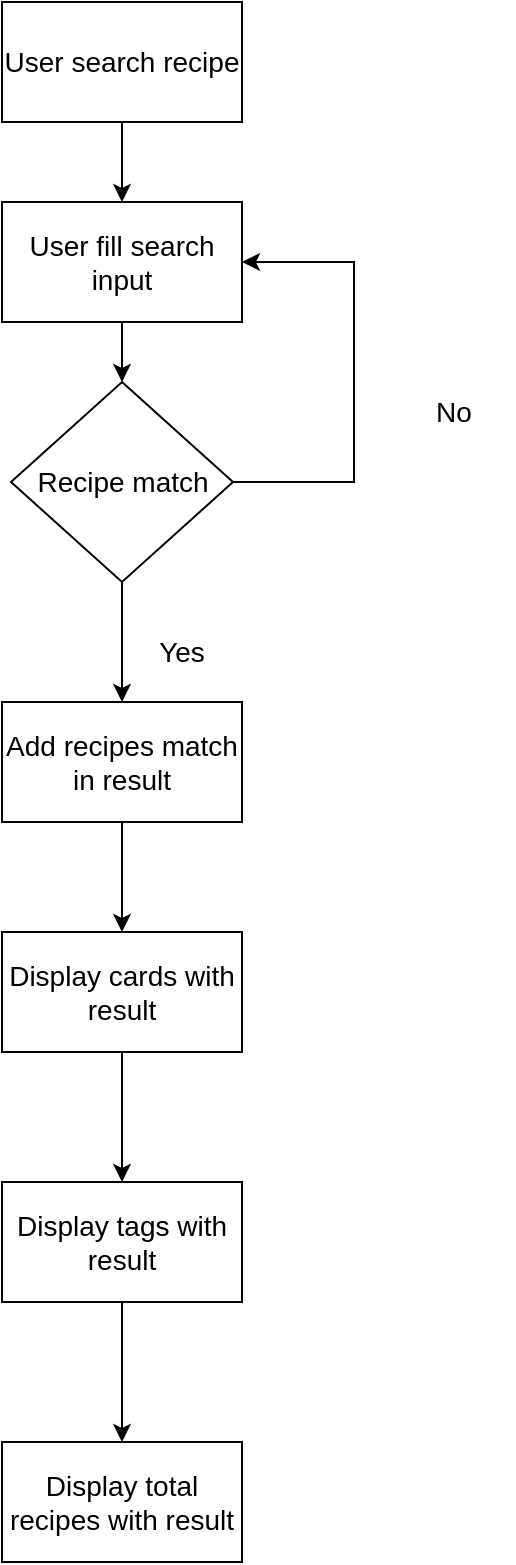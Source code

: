 <mxfile version="22.1.18" type="github">
  <diagram name="Page-1" id="IW9jL5fg127tjISvftam">
    <mxGraphModel dx="2074" dy="1120" grid="1" gridSize="10" guides="1" tooltips="1" connect="1" arrows="1" fold="1" page="1" pageScale="1" pageWidth="827" pageHeight="1169" math="0" shadow="0">
      <root>
        <mxCell id="0" />
        <mxCell id="1" parent="0" />
        <mxCell id="0X1cIiPEp1Rx1hilPjo3-1" value="User search recipe" style="rounded=0;whiteSpace=wrap;html=1;fontSize=14;" parent="1" vertex="1">
          <mxGeometry x="354" y="60" width="120" height="60" as="geometry" />
        </mxCell>
        <mxCell id="0X1cIiPEp1Rx1hilPjo3-10" value="" style="edgeStyle=orthogonalEdgeStyle;rounded=0;orthogonalLoop=1;jettySize=auto;html=1;exitX=0.5;exitY=1;exitDx=0;exitDy=0;entryX=0.5;entryY=0;entryDx=0;entryDy=0;fontSize=14;" parent="1" source="0X1cIiPEp1Rx1hilPjo3-1" target="0X1cIiPEp1Rx1hilPjo3-2" edge="1">
          <mxGeometry relative="1" as="geometry">
            <mxPoint x="470" y="110" as="targetPoint" />
          </mxGeometry>
        </mxCell>
        <mxCell id="0X1cIiPEp1Rx1hilPjo3-2" value="User fill search input" style="rounded=0;whiteSpace=wrap;html=1;fontSize=14;" parent="1" vertex="1">
          <mxGeometry x="354" y="160" width="120" height="60" as="geometry" />
        </mxCell>
        <mxCell id="0X1cIiPEp1Rx1hilPjo3-4" value="Recipe match" style="rhombus;whiteSpace=wrap;html=1;fontSize=14;" parent="1" vertex="1">
          <mxGeometry x="358.5" y="250" width="111" height="100" as="geometry" />
        </mxCell>
        <mxCell id="0X1cIiPEp1Rx1hilPjo3-5" value="Add recipes match&lt;br style=&quot;font-size: 14px;&quot;&gt;in result" style="rounded=0;whiteSpace=wrap;html=1;fontSize=14;" parent="1" vertex="1">
          <mxGeometry x="354" y="410" width="120" height="60" as="geometry" />
        </mxCell>
        <mxCell id="0X1cIiPEp1Rx1hilPjo3-6" value="Display cards with result" style="rounded=0;whiteSpace=wrap;html=1;fontSize=14;" parent="1" vertex="1">
          <mxGeometry x="354" y="525" width="120" height="60" as="geometry" />
        </mxCell>
        <mxCell id="0X1cIiPEp1Rx1hilPjo3-8" value="Display tags with result" style="rounded=0;whiteSpace=wrap;html=1;fontSize=14;" parent="1" vertex="1">
          <mxGeometry x="354" y="650" width="120" height="60" as="geometry" />
        </mxCell>
        <mxCell id="0X1cIiPEp1Rx1hilPjo3-12" value="" style="endArrow=classic;html=1;rounded=0;exitX=0.5;exitY=1;exitDx=0;exitDy=0;entryX=0.5;entryY=0;entryDx=0;entryDy=0;fontSize=14;" parent="1" source="0X1cIiPEp1Rx1hilPjo3-2" target="0X1cIiPEp1Rx1hilPjo3-4" edge="1">
          <mxGeometry width="50" height="50" relative="1" as="geometry">
            <mxPoint x="710" y="600" as="sourcePoint" />
            <mxPoint x="760" y="550" as="targetPoint" />
          </mxGeometry>
        </mxCell>
        <mxCell id="0X1cIiPEp1Rx1hilPjo3-13" value="" style="endArrow=classic;html=1;rounded=0;exitX=0.5;exitY=1;exitDx=0;exitDy=0;entryX=0.5;entryY=0;entryDx=0;entryDy=0;fontSize=14;" parent="1" source="0X1cIiPEp1Rx1hilPjo3-4" target="0X1cIiPEp1Rx1hilPjo3-5" edge="1">
          <mxGeometry width="50" height="50" relative="1" as="geometry">
            <mxPoint x="710" y="600" as="sourcePoint" />
            <mxPoint x="760" y="550" as="targetPoint" />
          </mxGeometry>
        </mxCell>
        <mxCell id="0X1cIiPEp1Rx1hilPjo3-14" value="" style="endArrow=classic;html=1;rounded=0;exitX=0.5;exitY=1;exitDx=0;exitDy=0;entryX=0.5;entryY=0;entryDx=0;entryDy=0;fontSize=14;" parent="1" source="0X1cIiPEp1Rx1hilPjo3-5" target="0X1cIiPEp1Rx1hilPjo3-6" edge="1">
          <mxGeometry width="50" height="50" relative="1" as="geometry">
            <mxPoint x="710" y="600" as="sourcePoint" />
            <mxPoint x="760" y="550" as="targetPoint" />
          </mxGeometry>
        </mxCell>
        <mxCell id="0X1cIiPEp1Rx1hilPjo3-15" value="" style="endArrow=classic;html=1;rounded=0;exitX=0.5;exitY=1;exitDx=0;exitDy=0;entryX=0.5;entryY=0;entryDx=0;entryDy=0;fontSize=14;" parent="1" source="0X1cIiPEp1Rx1hilPjo3-6" target="0X1cIiPEp1Rx1hilPjo3-8" edge="1">
          <mxGeometry width="50" height="50" relative="1" as="geometry">
            <mxPoint x="710" y="600" as="sourcePoint" />
            <mxPoint x="450" y="740" as="targetPoint" />
          </mxGeometry>
        </mxCell>
        <mxCell id="0X1cIiPEp1Rx1hilPjo3-16" value="" style="endArrow=classic;html=1;rounded=0;exitX=1;exitY=0.5;exitDx=0;exitDy=0;entryX=1;entryY=0.5;entryDx=0;entryDy=0;fontSize=14;" parent="1" source="0X1cIiPEp1Rx1hilPjo3-4" target="0X1cIiPEp1Rx1hilPjo3-2" edge="1">
          <mxGeometry width="50" height="50" relative="1" as="geometry">
            <mxPoint x="710" y="600" as="sourcePoint" />
            <mxPoint x="760" y="550" as="targetPoint" />
            <Array as="points">
              <mxPoint x="530" y="300" />
              <mxPoint x="530" y="190" />
            </Array>
          </mxGeometry>
        </mxCell>
        <mxCell id="0X1cIiPEp1Rx1hilPjo3-17" value="Yes" style="text;html=1;strokeColor=none;fillColor=none;align=center;verticalAlign=middle;whiteSpace=wrap;rounded=0;fontSize=14;" parent="1" vertex="1">
          <mxGeometry x="414" y="370" width="60" height="30" as="geometry" />
        </mxCell>
        <mxCell id="0X1cIiPEp1Rx1hilPjo3-18" value="No" style="text;html=1;strokeColor=none;fillColor=none;align=center;verticalAlign=middle;whiteSpace=wrap;rounded=0;fontSize=14;" parent="1" vertex="1">
          <mxGeometry x="550" y="250" width="60" height="30" as="geometry" />
        </mxCell>
        <mxCell id="rdp8Da037zEd8DNnmX8C-1" value="Display total recipes with result" style="rounded=0;whiteSpace=wrap;html=1;fontSize=14;" vertex="1" parent="1">
          <mxGeometry x="354" y="780" width="120" height="60" as="geometry" />
        </mxCell>
        <mxCell id="rdp8Da037zEd8DNnmX8C-2" value="" style="endArrow=classic;html=1;rounded=0;exitX=0.5;exitY=1;exitDx=0;exitDy=0;entryX=0.5;entryY=0;entryDx=0;entryDy=0;fontSize=14;" edge="1" parent="1" source="0X1cIiPEp1Rx1hilPjo3-8" target="rdp8Da037zEd8DNnmX8C-1">
          <mxGeometry width="50" height="50" relative="1" as="geometry">
            <mxPoint x="390" y="600" as="sourcePoint" />
            <mxPoint x="440" y="550" as="targetPoint" />
          </mxGeometry>
        </mxCell>
      </root>
    </mxGraphModel>
  </diagram>
</mxfile>
